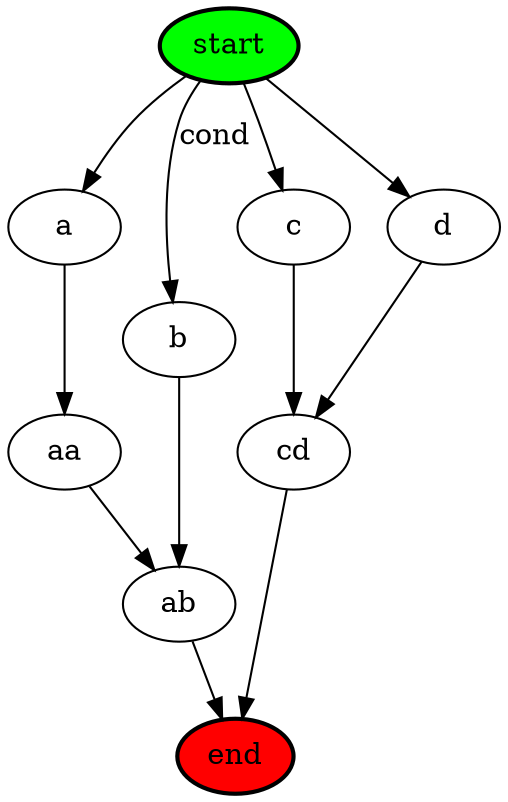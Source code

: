 digraph Workflow {
	a [fillcolor=white style="solid,filled"]
	a -> aa
	aa [fillcolor=white style="solid,filled"]
	aa -> ab
	ab [fillcolor=white style="solid,filled"]
	ab -> end
	b [fillcolor=white style="solid,filled"]
	b -> ab
	c [fillcolor=white style="solid,filled"]
	c -> cd
	cd [fillcolor=white style="solid,filled"]
	cd -> end
	d [fillcolor=white style="solid,filled"]
	d -> cd
	end [fillcolor=red style="bold,filled"]
	start [fillcolor=green style="bold,filled"]
	start -> d
	start -> b [label=cond]
	start -> c
	start -> a
}
